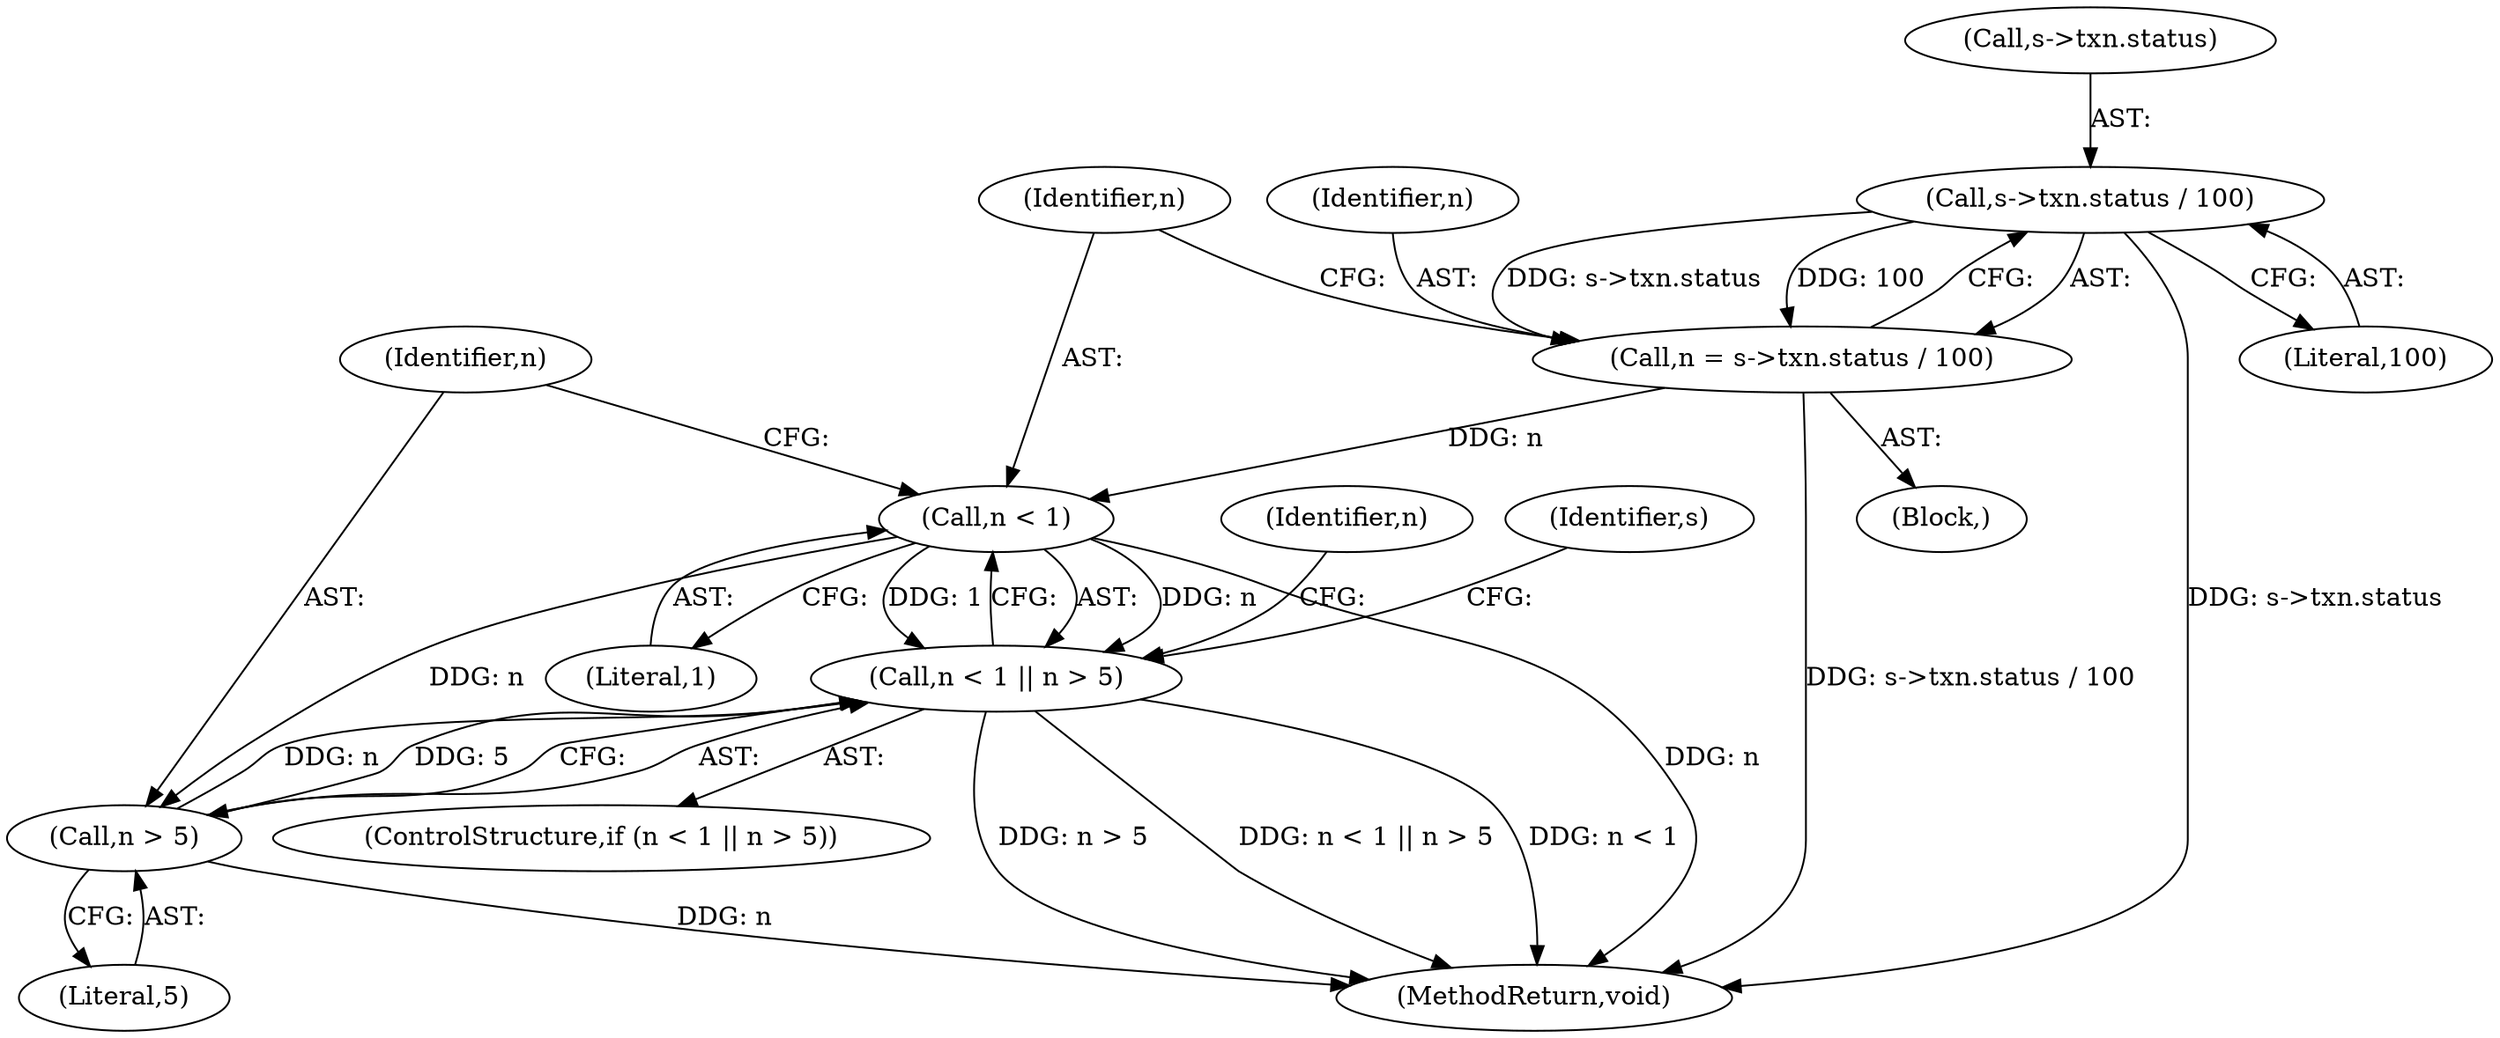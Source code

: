digraph "0_haproxy_b4d05093bc89f71377230228007e69a1434c1a0c@pointer" {
"1000217" [label="(Call,s->txn.status / 100)"];
"1000215" [label="(Call,n = s->txn.status / 100)"];
"1000226" [label="(Call,n < 1)"];
"1000225" [label="(Call,n < 1 || n > 5)"];
"1000229" [label="(Call,n > 5)"];
"1000229" [label="(Call,n > 5)"];
"1000217" [label="(Call,s->txn.status / 100)"];
"1000226" [label="(Call,n < 1)"];
"1000230" [label="(Identifier,n)"];
"1000224" [label="(ControlStructure,if (n < 1 || n > 5))"];
"1000228" [label="(Literal,1)"];
"1000223" [label="(Literal,100)"];
"1000903" [label="(MethodReturn,void)"];
"1000216" [label="(Identifier,n)"];
"1000233" [label="(Identifier,n)"];
"1000239" [label="(Identifier,s)"];
"1000218" [label="(Call,s->txn.status)"];
"1000225" [label="(Call,n < 1 || n > 5)"];
"1000213" [label="(Block,)"];
"1000231" [label="(Literal,5)"];
"1000227" [label="(Identifier,n)"];
"1000215" [label="(Call,n = s->txn.status / 100)"];
"1000217" -> "1000215"  [label="AST: "];
"1000217" -> "1000223"  [label="CFG: "];
"1000218" -> "1000217"  [label="AST: "];
"1000223" -> "1000217"  [label="AST: "];
"1000215" -> "1000217"  [label="CFG: "];
"1000217" -> "1000903"  [label="DDG: s->txn.status"];
"1000217" -> "1000215"  [label="DDG: s->txn.status"];
"1000217" -> "1000215"  [label="DDG: 100"];
"1000215" -> "1000213"  [label="AST: "];
"1000216" -> "1000215"  [label="AST: "];
"1000227" -> "1000215"  [label="CFG: "];
"1000215" -> "1000903"  [label="DDG: s->txn.status / 100"];
"1000215" -> "1000226"  [label="DDG: n"];
"1000226" -> "1000225"  [label="AST: "];
"1000226" -> "1000228"  [label="CFG: "];
"1000227" -> "1000226"  [label="AST: "];
"1000228" -> "1000226"  [label="AST: "];
"1000230" -> "1000226"  [label="CFG: "];
"1000225" -> "1000226"  [label="CFG: "];
"1000226" -> "1000903"  [label="DDG: n"];
"1000226" -> "1000225"  [label="DDG: n"];
"1000226" -> "1000225"  [label="DDG: 1"];
"1000226" -> "1000229"  [label="DDG: n"];
"1000225" -> "1000224"  [label="AST: "];
"1000225" -> "1000229"  [label="CFG: "];
"1000229" -> "1000225"  [label="AST: "];
"1000233" -> "1000225"  [label="CFG: "];
"1000239" -> "1000225"  [label="CFG: "];
"1000225" -> "1000903"  [label="DDG: n < 1 || n > 5"];
"1000225" -> "1000903"  [label="DDG: n < 1"];
"1000225" -> "1000903"  [label="DDG: n > 5"];
"1000229" -> "1000225"  [label="DDG: n"];
"1000229" -> "1000225"  [label="DDG: 5"];
"1000229" -> "1000231"  [label="CFG: "];
"1000230" -> "1000229"  [label="AST: "];
"1000231" -> "1000229"  [label="AST: "];
"1000229" -> "1000903"  [label="DDG: n"];
}
